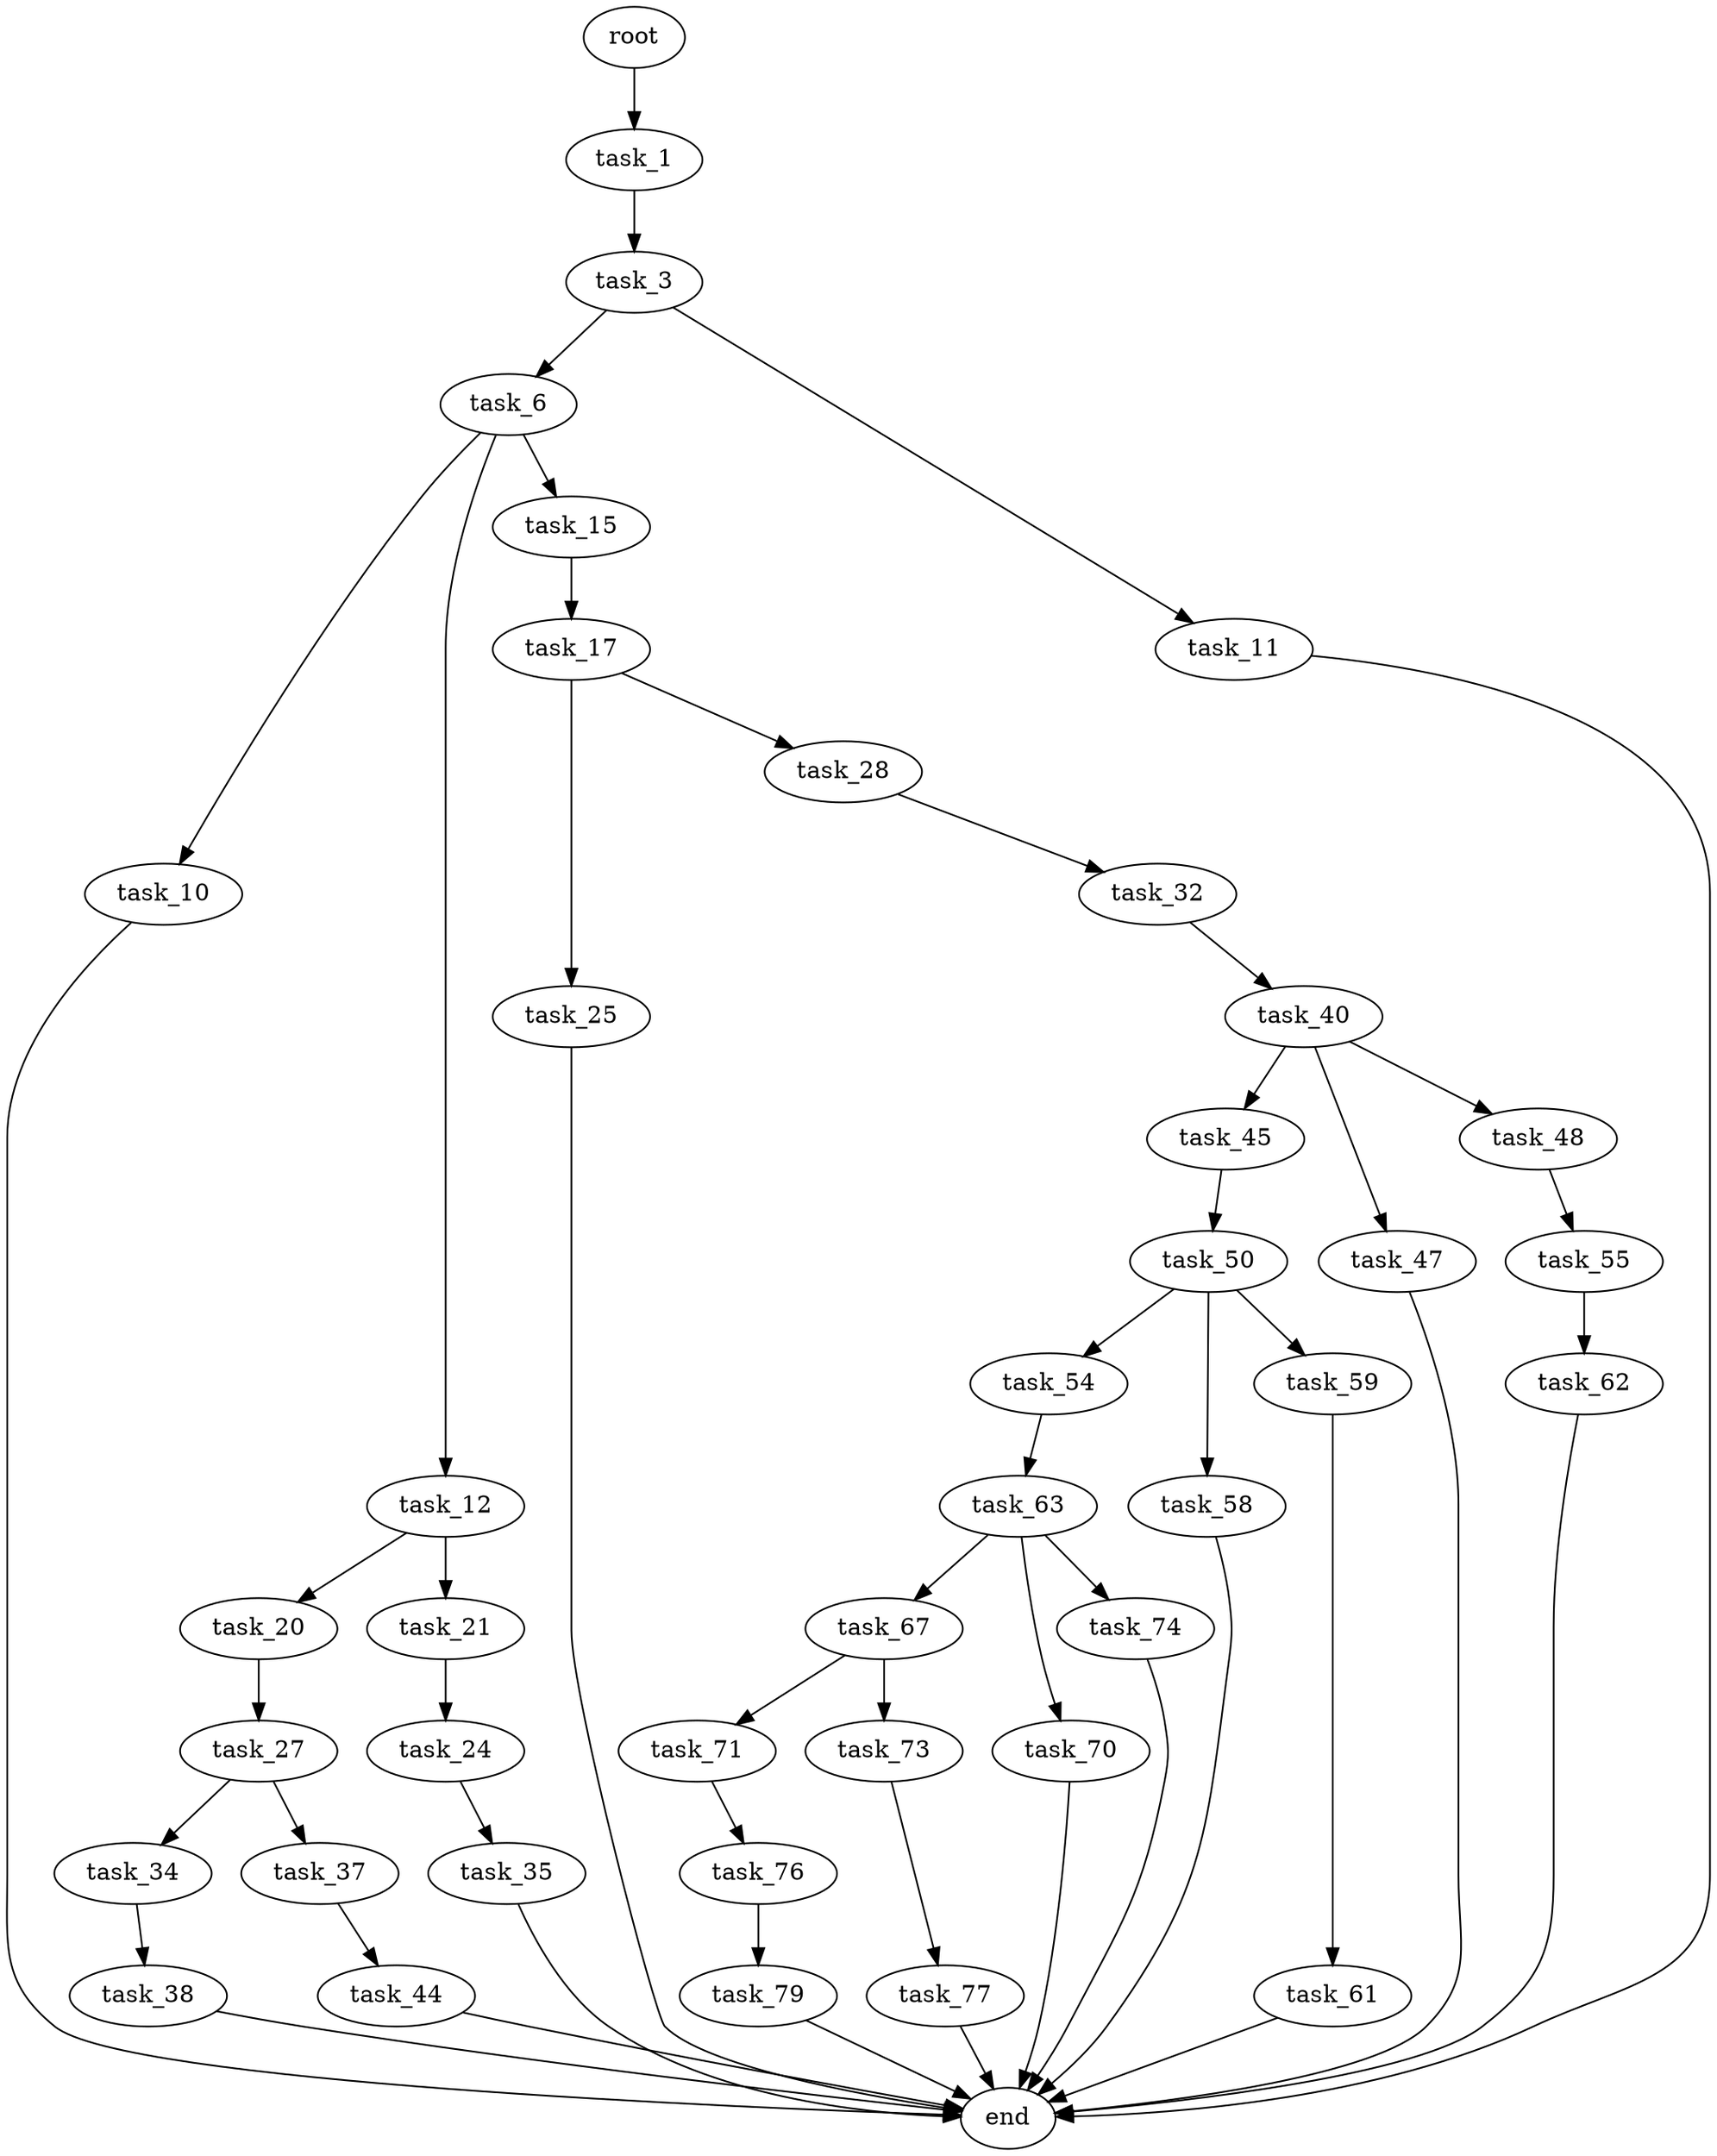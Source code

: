 digraph G {
  root [size="0.000000"];
  task_1 [size="549755813888.000000"];
  task_3 [size="258731542986.000000"];
  task_6 [size="4776316262.000000"];
  task_11 [size="5110177902.000000"];
  task_10 [size="68719476736.000000"];
  task_12 [size="1073741824000.000000"];
  task_15 [size="368293445632.000000"];
  end [size="0.000000"];
  task_20 [size="533422738936.000000"];
  task_21 [size="28991029248.000000"];
  task_17 [size="163618439538.000000"];
  task_25 [size="93435644261.000000"];
  task_28 [size="13313489816.000000"];
  task_27 [size="412818214640.000000"];
  task_24 [size="433354677903.000000"];
  task_35 [size="68719476736.000000"];
  task_34 [size="7642322479.000000"];
  task_37 [size="549755813888.000000"];
  task_32 [size="231928233984.000000"];
  task_40 [size="796984247303.000000"];
  task_38 [size="34723243412.000000"];
  task_44 [size="984156363129.000000"];
  task_45 [size="157180173965.000000"];
  task_47 [size="1268497569756.000000"];
  task_48 [size="134217728000.000000"];
  task_50 [size="21779459611.000000"];
  task_55 [size="644951569204.000000"];
  task_54 [size="134217728000.000000"];
  task_58 [size="19751747252.000000"];
  task_59 [size="332563905576.000000"];
  task_63 [size="85577249579.000000"];
  task_62 [size="411927114666.000000"];
  task_61 [size="1139851772.000000"];
  task_67 [size="75286975519.000000"];
  task_70 [size="301319553242.000000"];
  task_74 [size="341503007040.000000"];
  task_71 [size="368293445632.000000"];
  task_73 [size="28991029248.000000"];
  task_76 [size="1073741824000.000000"];
  task_77 [size="1073741824000.000000"];
  task_79 [size="2369509014.000000"];

  root -> task_1 [size="1.000000"];
  task_1 -> task_3 [size="536870912.000000"];
  task_3 -> task_6 [size="411041792.000000"];
  task_3 -> task_11 [size="411041792.000000"];
  task_6 -> task_10 [size="536870912.000000"];
  task_6 -> task_12 [size="536870912.000000"];
  task_6 -> task_15 [size="536870912.000000"];
  task_11 -> end [size="1.000000"];
  task_10 -> end [size="1.000000"];
  task_12 -> task_20 [size="838860800.000000"];
  task_12 -> task_21 [size="838860800.000000"];
  task_15 -> task_17 [size="411041792.000000"];
  task_20 -> task_27 [size="411041792.000000"];
  task_21 -> task_24 [size="75497472.000000"];
  task_17 -> task_25 [size="209715200.000000"];
  task_17 -> task_28 [size="209715200.000000"];
  task_25 -> end [size="1.000000"];
  task_28 -> task_32 [size="536870912.000000"];
  task_27 -> task_34 [size="536870912.000000"];
  task_27 -> task_37 [size="536870912.000000"];
  task_24 -> task_35 [size="411041792.000000"];
  task_35 -> end [size="1.000000"];
  task_34 -> task_38 [size="209715200.000000"];
  task_37 -> task_44 [size="536870912.000000"];
  task_32 -> task_40 [size="301989888.000000"];
  task_40 -> task_45 [size="679477248.000000"];
  task_40 -> task_47 [size="679477248.000000"];
  task_40 -> task_48 [size="679477248.000000"];
  task_38 -> end [size="1.000000"];
  task_44 -> end [size="1.000000"];
  task_45 -> task_50 [size="209715200.000000"];
  task_47 -> end [size="1.000000"];
  task_48 -> task_55 [size="209715200.000000"];
  task_50 -> task_54 [size="33554432.000000"];
  task_50 -> task_58 [size="33554432.000000"];
  task_50 -> task_59 [size="33554432.000000"];
  task_55 -> task_62 [size="838860800.000000"];
  task_54 -> task_63 [size="209715200.000000"];
  task_58 -> end [size="1.000000"];
  task_59 -> task_61 [size="411041792.000000"];
  task_63 -> task_67 [size="301989888.000000"];
  task_63 -> task_70 [size="301989888.000000"];
  task_63 -> task_74 [size="301989888.000000"];
  task_62 -> end [size="1.000000"];
  task_61 -> end [size="1.000000"];
  task_67 -> task_71 [size="209715200.000000"];
  task_67 -> task_73 [size="209715200.000000"];
  task_70 -> end [size="1.000000"];
  task_74 -> end [size="1.000000"];
  task_71 -> task_76 [size="411041792.000000"];
  task_73 -> task_77 [size="75497472.000000"];
  task_76 -> task_79 [size="838860800.000000"];
  task_77 -> end [size="1.000000"];
  task_79 -> end [size="1.000000"];
}
